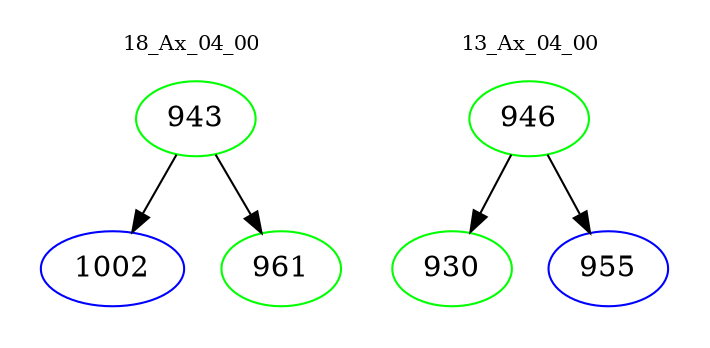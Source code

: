 digraph{
subgraph cluster_0 {
color = white
label = "18_Ax_04_00";
fontsize=10;
T0_943 [label="943", color="green"]
T0_943 -> T0_1002 [color="black"]
T0_1002 [label="1002", color="blue"]
T0_943 -> T0_961 [color="black"]
T0_961 [label="961", color="green"]
}
subgraph cluster_1 {
color = white
label = "13_Ax_04_00";
fontsize=10;
T1_946 [label="946", color="green"]
T1_946 -> T1_930 [color="black"]
T1_930 [label="930", color="green"]
T1_946 -> T1_955 [color="black"]
T1_955 [label="955", color="blue"]
}
}
